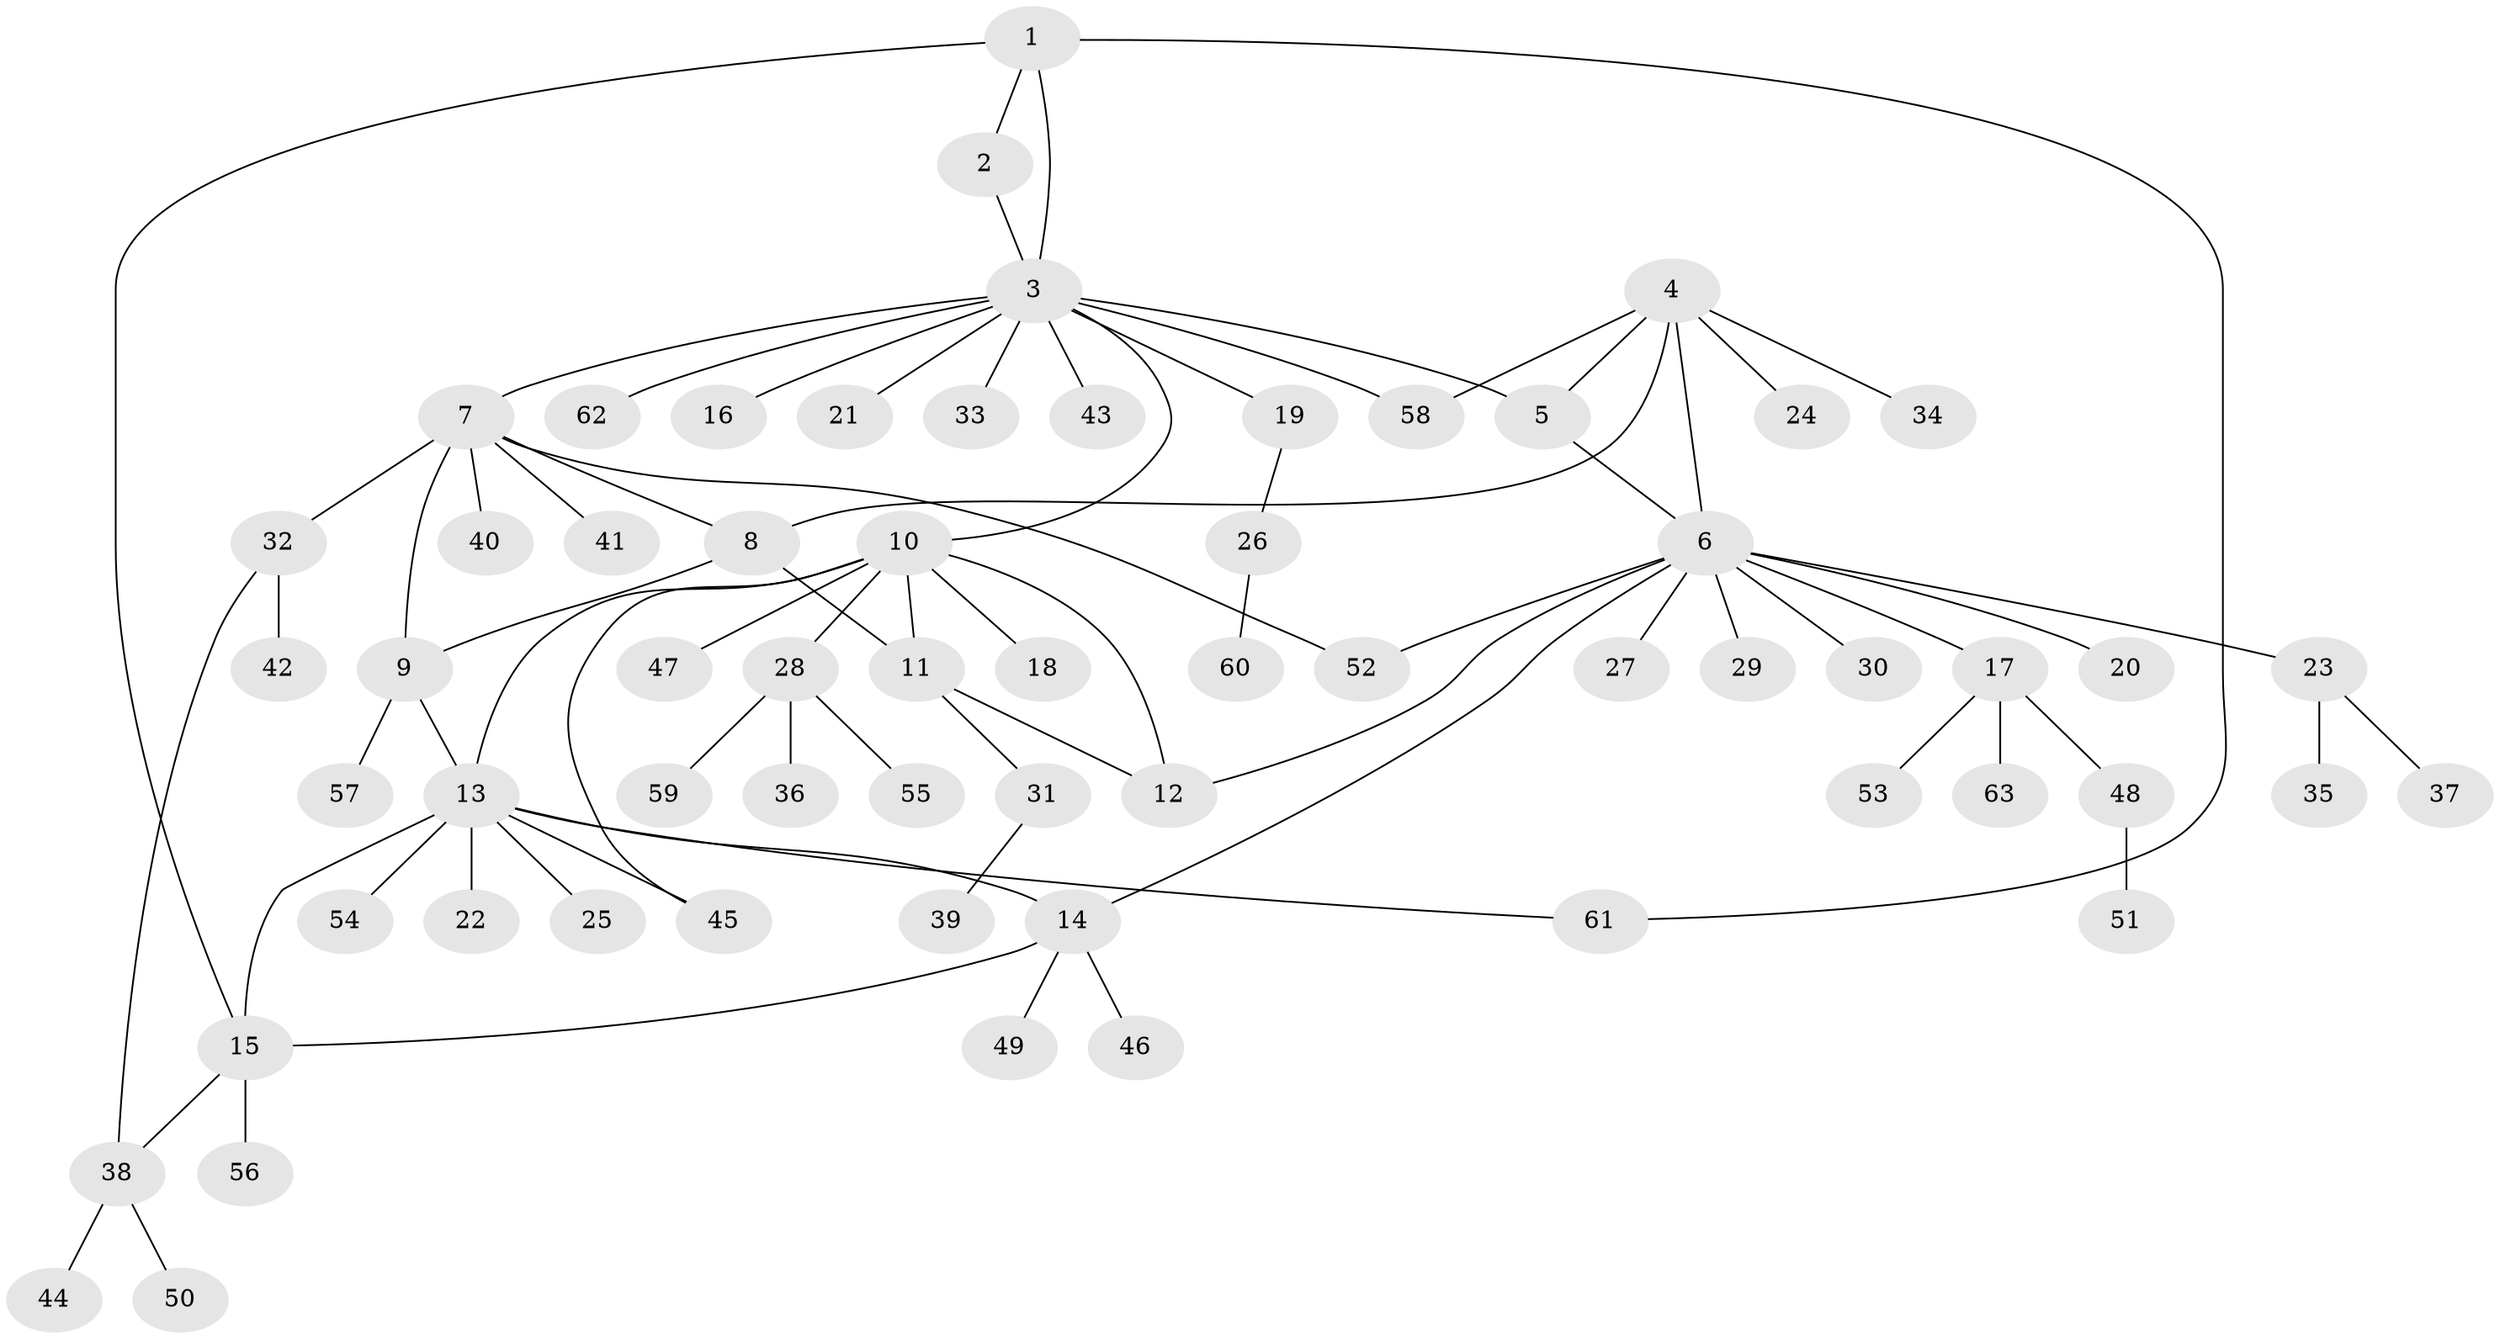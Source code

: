 // Generated by graph-tools (version 1.1) at 2025/16/03/09/25 04:16:04]
// undirected, 63 vertices, 78 edges
graph export_dot {
graph [start="1"]
  node [color=gray90,style=filled];
  1;
  2;
  3;
  4;
  5;
  6;
  7;
  8;
  9;
  10;
  11;
  12;
  13;
  14;
  15;
  16;
  17;
  18;
  19;
  20;
  21;
  22;
  23;
  24;
  25;
  26;
  27;
  28;
  29;
  30;
  31;
  32;
  33;
  34;
  35;
  36;
  37;
  38;
  39;
  40;
  41;
  42;
  43;
  44;
  45;
  46;
  47;
  48;
  49;
  50;
  51;
  52;
  53;
  54;
  55;
  56;
  57;
  58;
  59;
  60;
  61;
  62;
  63;
  1 -- 2;
  1 -- 3;
  1 -- 15;
  1 -- 61;
  2 -- 3;
  3 -- 5;
  3 -- 7;
  3 -- 10;
  3 -- 16;
  3 -- 19;
  3 -- 21;
  3 -- 33;
  3 -- 43;
  3 -- 58;
  3 -- 62;
  4 -- 5;
  4 -- 6;
  4 -- 8;
  4 -- 24;
  4 -- 34;
  4 -- 58;
  5 -- 6;
  6 -- 12;
  6 -- 14;
  6 -- 17;
  6 -- 20;
  6 -- 23;
  6 -- 27;
  6 -- 29;
  6 -- 30;
  6 -- 52;
  7 -- 8;
  7 -- 9;
  7 -- 32;
  7 -- 40;
  7 -- 41;
  7 -- 52;
  8 -- 9;
  8 -- 11;
  9 -- 13;
  9 -- 57;
  10 -- 11;
  10 -- 12;
  10 -- 13;
  10 -- 18;
  10 -- 28;
  10 -- 45;
  10 -- 47;
  11 -- 12;
  11 -- 31;
  13 -- 14;
  13 -- 15;
  13 -- 22;
  13 -- 25;
  13 -- 45;
  13 -- 54;
  13 -- 61;
  14 -- 15;
  14 -- 46;
  14 -- 49;
  15 -- 38;
  15 -- 56;
  17 -- 48;
  17 -- 53;
  17 -- 63;
  19 -- 26;
  23 -- 35;
  23 -- 37;
  26 -- 60;
  28 -- 36;
  28 -- 55;
  28 -- 59;
  31 -- 39;
  32 -- 38;
  32 -- 42;
  38 -- 44;
  38 -- 50;
  48 -- 51;
}
